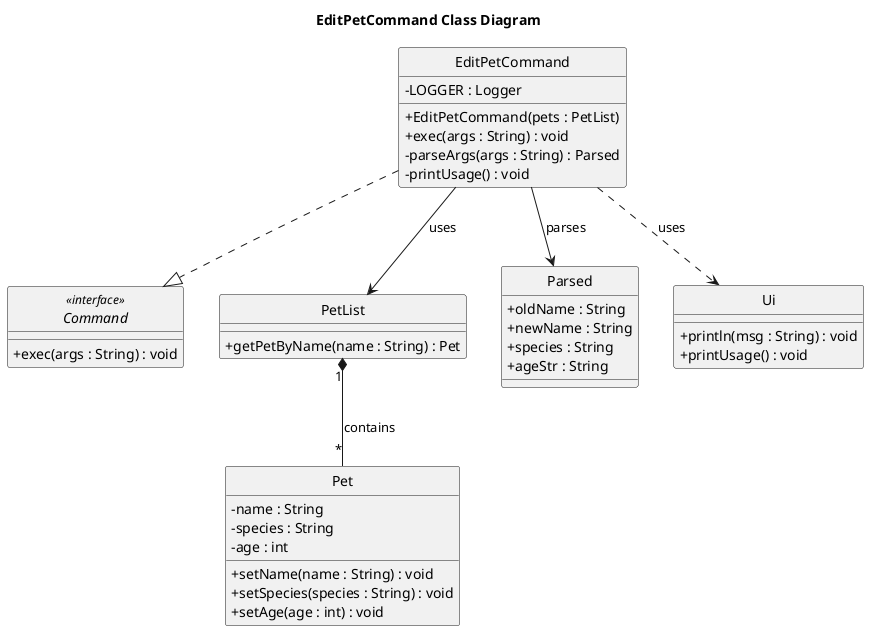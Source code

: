 @startuml
skinparam classAttributeIconSize 0
title EditPetCommand Class Diagram
hide circle

interface Command <<interface>>{
  +exec(args : String) : void
}

class EditPetCommand {
  -LOGGER : Logger
  +EditPetCommand(pets : PetList)
  +exec(args : String) : void
  -parseArgs(args : String) : Parsed
  -printUsage() : void
}

class PetList {
  +getPetByName(name : String) : Pet
}

class Pet {
  -name : String
  -species : String
  -age : int
  +setName(name : String) : void
  +setSpecies(species : String) : void
  +setAge(age : int) : void
}

class Parsed {
  +oldName : String
  +newName : String
  +species : String
  +ageStr : String
}

EditPetCommand ..|> Command
EditPetCommand --> PetList : uses
PetList "1" *-- "*" Pet : contains
EditPetCommand --> Parsed : parses
class Ui {
  +println(msg : String) : void
  +printUsage() : void
}
EditPetCommand ..> Ui : uses
@enduml